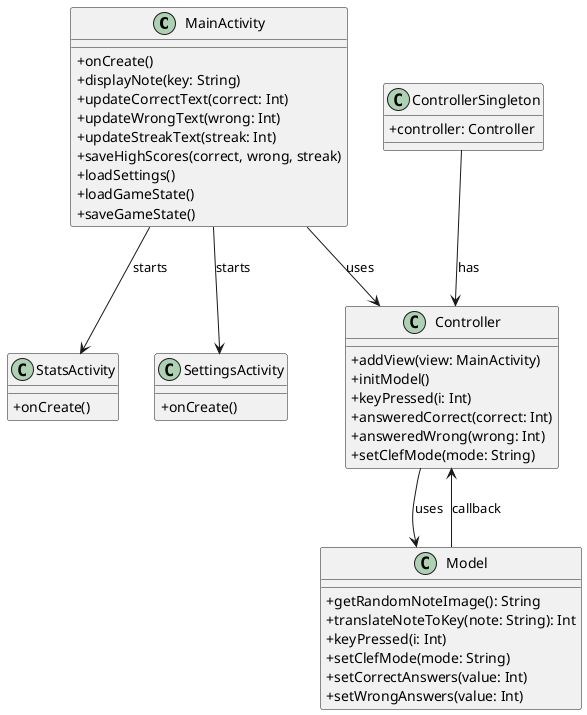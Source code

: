 @startuml
skinparam classAttributeIconSize 0

class MainActivity {
  +onCreate()
  +displayNote(key: String)
  +updateCorrectText(correct: Int)
  +updateWrongText(wrong: Int)
  +updateStreakText(streak: Int)
  +saveHighScores(correct, wrong, streak)
  +loadSettings()
  +loadGameState()
  +saveGameState()
}

class Controller {
  +addView(view: MainActivity)
  +initModel()
  +keyPressed(i: Int)
  +answeredCorrect(correct: Int)
  +answeredWrong(wrong: Int)
  +setClefMode(mode: String)
}

class Model {
  +getRandomNoteImage(): String
  +translateNoteToKey(note: String): Int
  +keyPressed(i: Int)
  +setClefMode(mode: String)
  +setCorrectAnswers(value: Int)
  +setWrongAnswers(value: Int)
}

class StatsActivity {
  +onCreate()
}

class SettingsActivity {
  +onCreate()
}

class ControllerSingleton {
  +controller: Controller
}

MainActivity --> Controller : uses
Controller --> Model : uses
Model --> Controller : callback
ControllerSingleton --> Controller : has
MainActivity --> StatsActivity : starts
MainActivity --> SettingsActivity : starts
@enduml